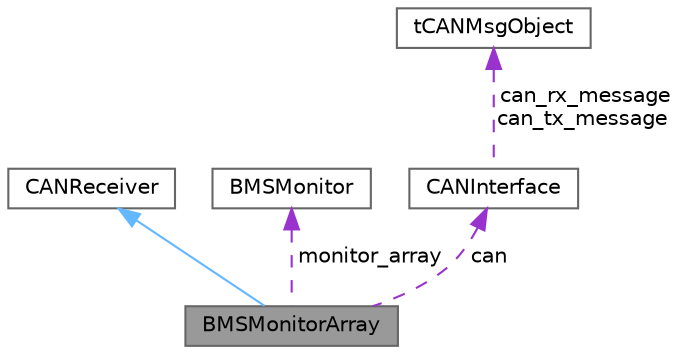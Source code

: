 digraph "BMSMonitorArray"
{
 // LATEX_PDF_SIZE
  bgcolor="transparent";
  edge [fontname=Helvetica,fontsize=10,labelfontname=Helvetica,labelfontsize=10];
  node [fontname=Helvetica,fontsize=10,shape=box,height=0.2,width=0.4];
  Node1 [label="BMSMonitorArray",height=0.2,width=0.4,color="gray40", fillcolor="grey60", style="filled", fontcolor="black",tooltip=" "];
  Node2 -> Node1 [dir="back",color="steelblue1",style="solid"];
  Node2 [label="CANReceiver",height=0.2,width=0.4,color="gray40", fillcolor="white", style="filled",URL="$class_c_a_n_receiver.html",tooltip=" "];
  Node3 -> Node1 [dir="back",color="darkorchid3",style="dashed",label=" monitor_array" ];
  Node3 [label="BMSMonitor",height=0.2,width=0.4,color="gray40", fillcolor="white", style="filled",URL="$class_b_m_s_monitor.html",tooltip=" "];
  Node4 -> Node1 [dir="back",color="darkorchid3",style="dashed",label=" can" ];
  Node4 [label="CANInterface",height=0.2,width=0.4,color="gray40", fillcolor="white", style="filled",URL="$class_c_a_n_interface.html",tooltip=" "];
  Node5 -> Node4 [dir="back",color="darkorchid3",style="dashed",label=" can_rx_message\ncan_tx_message" ];
  Node5 [label="tCANMsgObject",height=0.2,width=0.4,color="gray40", fillcolor="white", style="filled",URL="$structt_c_a_n_msg_object.html",tooltip=" "];
}
